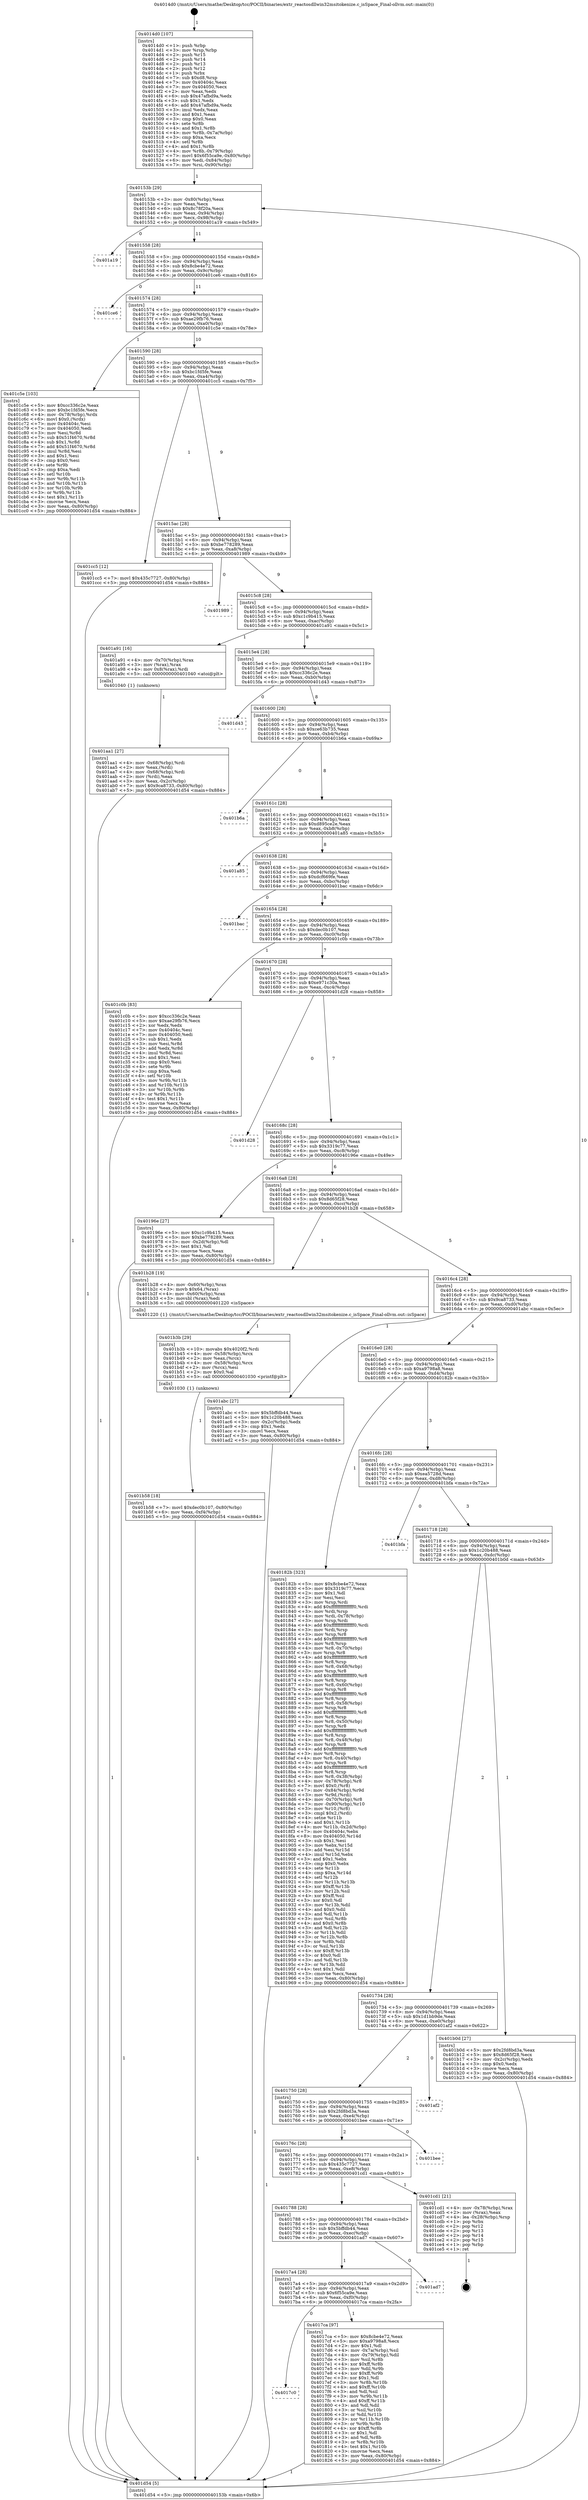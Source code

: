 digraph "0x4014d0" {
  label = "0x4014d0 (/mnt/c/Users/mathe/Desktop/tcc/POCII/binaries/extr_reactosdllwin32msitokenize.c_isSpace_Final-ollvm.out::main(0))"
  labelloc = "t"
  node[shape=record]

  Entry [label="",width=0.3,height=0.3,shape=circle,fillcolor=black,style=filled]
  "0x40153b" [label="{
     0x40153b [29]\l
     | [instrs]\l
     &nbsp;&nbsp;0x40153b \<+3\>: mov -0x80(%rbp),%eax\l
     &nbsp;&nbsp;0x40153e \<+2\>: mov %eax,%ecx\l
     &nbsp;&nbsp;0x401540 \<+6\>: sub $0x8c78f20a,%ecx\l
     &nbsp;&nbsp;0x401546 \<+6\>: mov %eax,-0x94(%rbp)\l
     &nbsp;&nbsp;0x40154c \<+6\>: mov %ecx,-0x98(%rbp)\l
     &nbsp;&nbsp;0x401552 \<+6\>: je 0000000000401a19 \<main+0x549\>\l
  }"]
  "0x401a19" [label="{
     0x401a19\l
  }", style=dashed]
  "0x401558" [label="{
     0x401558 [28]\l
     | [instrs]\l
     &nbsp;&nbsp;0x401558 \<+5\>: jmp 000000000040155d \<main+0x8d\>\l
     &nbsp;&nbsp;0x40155d \<+6\>: mov -0x94(%rbp),%eax\l
     &nbsp;&nbsp;0x401563 \<+5\>: sub $0x8cbe4e72,%eax\l
     &nbsp;&nbsp;0x401568 \<+6\>: mov %eax,-0x9c(%rbp)\l
     &nbsp;&nbsp;0x40156e \<+6\>: je 0000000000401ce6 \<main+0x816\>\l
  }"]
  Exit [label="",width=0.3,height=0.3,shape=circle,fillcolor=black,style=filled,peripheries=2]
  "0x401ce6" [label="{
     0x401ce6\l
  }", style=dashed]
  "0x401574" [label="{
     0x401574 [28]\l
     | [instrs]\l
     &nbsp;&nbsp;0x401574 \<+5\>: jmp 0000000000401579 \<main+0xa9\>\l
     &nbsp;&nbsp;0x401579 \<+6\>: mov -0x94(%rbp),%eax\l
     &nbsp;&nbsp;0x40157f \<+5\>: sub $0xae29fb76,%eax\l
     &nbsp;&nbsp;0x401584 \<+6\>: mov %eax,-0xa0(%rbp)\l
     &nbsp;&nbsp;0x40158a \<+6\>: je 0000000000401c5e \<main+0x78e\>\l
  }"]
  "0x401b58" [label="{
     0x401b58 [18]\l
     | [instrs]\l
     &nbsp;&nbsp;0x401b58 \<+7\>: movl $0xdec0b107,-0x80(%rbp)\l
     &nbsp;&nbsp;0x401b5f \<+6\>: mov %eax,-0xf4(%rbp)\l
     &nbsp;&nbsp;0x401b65 \<+5\>: jmp 0000000000401d54 \<main+0x884\>\l
  }"]
  "0x401c5e" [label="{
     0x401c5e [103]\l
     | [instrs]\l
     &nbsp;&nbsp;0x401c5e \<+5\>: mov $0xcc336c2e,%eax\l
     &nbsp;&nbsp;0x401c63 \<+5\>: mov $0xbc1fd5fe,%ecx\l
     &nbsp;&nbsp;0x401c68 \<+4\>: mov -0x78(%rbp),%rdx\l
     &nbsp;&nbsp;0x401c6c \<+6\>: movl $0x0,(%rdx)\l
     &nbsp;&nbsp;0x401c72 \<+7\>: mov 0x40404c,%esi\l
     &nbsp;&nbsp;0x401c79 \<+7\>: mov 0x404050,%edi\l
     &nbsp;&nbsp;0x401c80 \<+3\>: mov %esi,%r8d\l
     &nbsp;&nbsp;0x401c83 \<+7\>: sub $0x51f4670,%r8d\l
     &nbsp;&nbsp;0x401c8a \<+4\>: sub $0x1,%r8d\l
     &nbsp;&nbsp;0x401c8e \<+7\>: add $0x51f4670,%r8d\l
     &nbsp;&nbsp;0x401c95 \<+4\>: imul %r8d,%esi\l
     &nbsp;&nbsp;0x401c99 \<+3\>: and $0x1,%esi\l
     &nbsp;&nbsp;0x401c9c \<+3\>: cmp $0x0,%esi\l
     &nbsp;&nbsp;0x401c9f \<+4\>: sete %r9b\l
     &nbsp;&nbsp;0x401ca3 \<+3\>: cmp $0xa,%edi\l
     &nbsp;&nbsp;0x401ca6 \<+4\>: setl %r10b\l
     &nbsp;&nbsp;0x401caa \<+3\>: mov %r9b,%r11b\l
     &nbsp;&nbsp;0x401cad \<+3\>: and %r10b,%r11b\l
     &nbsp;&nbsp;0x401cb0 \<+3\>: xor %r10b,%r9b\l
     &nbsp;&nbsp;0x401cb3 \<+3\>: or %r9b,%r11b\l
     &nbsp;&nbsp;0x401cb6 \<+4\>: test $0x1,%r11b\l
     &nbsp;&nbsp;0x401cba \<+3\>: cmovne %ecx,%eax\l
     &nbsp;&nbsp;0x401cbd \<+3\>: mov %eax,-0x80(%rbp)\l
     &nbsp;&nbsp;0x401cc0 \<+5\>: jmp 0000000000401d54 \<main+0x884\>\l
  }"]
  "0x401590" [label="{
     0x401590 [28]\l
     | [instrs]\l
     &nbsp;&nbsp;0x401590 \<+5\>: jmp 0000000000401595 \<main+0xc5\>\l
     &nbsp;&nbsp;0x401595 \<+6\>: mov -0x94(%rbp),%eax\l
     &nbsp;&nbsp;0x40159b \<+5\>: sub $0xbc1fd5fe,%eax\l
     &nbsp;&nbsp;0x4015a0 \<+6\>: mov %eax,-0xa4(%rbp)\l
     &nbsp;&nbsp;0x4015a6 \<+6\>: je 0000000000401cc5 \<main+0x7f5\>\l
  }"]
  "0x401b3b" [label="{
     0x401b3b [29]\l
     | [instrs]\l
     &nbsp;&nbsp;0x401b3b \<+10\>: movabs $0x4020f2,%rdi\l
     &nbsp;&nbsp;0x401b45 \<+4\>: mov -0x58(%rbp),%rcx\l
     &nbsp;&nbsp;0x401b49 \<+2\>: mov %eax,(%rcx)\l
     &nbsp;&nbsp;0x401b4b \<+4\>: mov -0x58(%rbp),%rcx\l
     &nbsp;&nbsp;0x401b4f \<+2\>: mov (%rcx),%esi\l
     &nbsp;&nbsp;0x401b51 \<+2\>: mov $0x0,%al\l
     &nbsp;&nbsp;0x401b53 \<+5\>: call 0000000000401030 \<printf@plt\>\l
     | [calls]\l
     &nbsp;&nbsp;0x401030 \{1\} (unknown)\l
  }"]
  "0x401cc5" [label="{
     0x401cc5 [12]\l
     | [instrs]\l
     &nbsp;&nbsp;0x401cc5 \<+7\>: movl $0x435c7727,-0x80(%rbp)\l
     &nbsp;&nbsp;0x401ccc \<+5\>: jmp 0000000000401d54 \<main+0x884\>\l
  }"]
  "0x4015ac" [label="{
     0x4015ac [28]\l
     | [instrs]\l
     &nbsp;&nbsp;0x4015ac \<+5\>: jmp 00000000004015b1 \<main+0xe1\>\l
     &nbsp;&nbsp;0x4015b1 \<+6\>: mov -0x94(%rbp),%eax\l
     &nbsp;&nbsp;0x4015b7 \<+5\>: sub $0xbe778289,%eax\l
     &nbsp;&nbsp;0x4015bc \<+6\>: mov %eax,-0xa8(%rbp)\l
     &nbsp;&nbsp;0x4015c2 \<+6\>: je 0000000000401989 \<main+0x4b9\>\l
  }"]
  "0x401aa1" [label="{
     0x401aa1 [27]\l
     | [instrs]\l
     &nbsp;&nbsp;0x401aa1 \<+4\>: mov -0x68(%rbp),%rdi\l
     &nbsp;&nbsp;0x401aa5 \<+2\>: mov %eax,(%rdi)\l
     &nbsp;&nbsp;0x401aa7 \<+4\>: mov -0x68(%rbp),%rdi\l
     &nbsp;&nbsp;0x401aab \<+2\>: mov (%rdi),%eax\l
     &nbsp;&nbsp;0x401aad \<+3\>: mov %eax,-0x2c(%rbp)\l
     &nbsp;&nbsp;0x401ab0 \<+7\>: movl $0x9ca8733,-0x80(%rbp)\l
     &nbsp;&nbsp;0x401ab7 \<+5\>: jmp 0000000000401d54 \<main+0x884\>\l
  }"]
  "0x401989" [label="{
     0x401989\l
  }", style=dashed]
  "0x4015c8" [label="{
     0x4015c8 [28]\l
     | [instrs]\l
     &nbsp;&nbsp;0x4015c8 \<+5\>: jmp 00000000004015cd \<main+0xfd\>\l
     &nbsp;&nbsp;0x4015cd \<+6\>: mov -0x94(%rbp),%eax\l
     &nbsp;&nbsp;0x4015d3 \<+5\>: sub $0xc1c9b415,%eax\l
     &nbsp;&nbsp;0x4015d8 \<+6\>: mov %eax,-0xac(%rbp)\l
     &nbsp;&nbsp;0x4015de \<+6\>: je 0000000000401a91 \<main+0x5c1\>\l
  }"]
  "0x4014d0" [label="{
     0x4014d0 [107]\l
     | [instrs]\l
     &nbsp;&nbsp;0x4014d0 \<+1\>: push %rbp\l
     &nbsp;&nbsp;0x4014d1 \<+3\>: mov %rsp,%rbp\l
     &nbsp;&nbsp;0x4014d4 \<+2\>: push %r15\l
     &nbsp;&nbsp;0x4014d6 \<+2\>: push %r14\l
     &nbsp;&nbsp;0x4014d8 \<+2\>: push %r13\l
     &nbsp;&nbsp;0x4014da \<+2\>: push %r12\l
     &nbsp;&nbsp;0x4014dc \<+1\>: push %rbx\l
     &nbsp;&nbsp;0x4014dd \<+7\>: sub $0xd8,%rsp\l
     &nbsp;&nbsp;0x4014e4 \<+7\>: mov 0x40404c,%eax\l
     &nbsp;&nbsp;0x4014eb \<+7\>: mov 0x404050,%ecx\l
     &nbsp;&nbsp;0x4014f2 \<+2\>: mov %eax,%edx\l
     &nbsp;&nbsp;0x4014f4 \<+6\>: sub $0x47afbd9a,%edx\l
     &nbsp;&nbsp;0x4014fa \<+3\>: sub $0x1,%edx\l
     &nbsp;&nbsp;0x4014fd \<+6\>: add $0x47afbd9a,%edx\l
     &nbsp;&nbsp;0x401503 \<+3\>: imul %edx,%eax\l
     &nbsp;&nbsp;0x401506 \<+3\>: and $0x1,%eax\l
     &nbsp;&nbsp;0x401509 \<+3\>: cmp $0x0,%eax\l
     &nbsp;&nbsp;0x40150c \<+4\>: sete %r8b\l
     &nbsp;&nbsp;0x401510 \<+4\>: and $0x1,%r8b\l
     &nbsp;&nbsp;0x401514 \<+4\>: mov %r8b,-0x7a(%rbp)\l
     &nbsp;&nbsp;0x401518 \<+3\>: cmp $0xa,%ecx\l
     &nbsp;&nbsp;0x40151b \<+4\>: setl %r8b\l
     &nbsp;&nbsp;0x40151f \<+4\>: and $0x1,%r8b\l
     &nbsp;&nbsp;0x401523 \<+4\>: mov %r8b,-0x79(%rbp)\l
     &nbsp;&nbsp;0x401527 \<+7\>: movl $0x6f55ca9e,-0x80(%rbp)\l
     &nbsp;&nbsp;0x40152e \<+6\>: mov %edi,-0x84(%rbp)\l
     &nbsp;&nbsp;0x401534 \<+7\>: mov %rsi,-0x90(%rbp)\l
  }"]
  "0x401a91" [label="{
     0x401a91 [16]\l
     | [instrs]\l
     &nbsp;&nbsp;0x401a91 \<+4\>: mov -0x70(%rbp),%rax\l
     &nbsp;&nbsp;0x401a95 \<+3\>: mov (%rax),%rax\l
     &nbsp;&nbsp;0x401a98 \<+4\>: mov 0x8(%rax),%rdi\l
     &nbsp;&nbsp;0x401a9c \<+5\>: call 0000000000401040 \<atoi@plt\>\l
     | [calls]\l
     &nbsp;&nbsp;0x401040 \{1\} (unknown)\l
  }"]
  "0x4015e4" [label="{
     0x4015e4 [28]\l
     | [instrs]\l
     &nbsp;&nbsp;0x4015e4 \<+5\>: jmp 00000000004015e9 \<main+0x119\>\l
     &nbsp;&nbsp;0x4015e9 \<+6\>: mov -0x94(%rbp),%eax\l
     &nbsp;&nbsp;0x4015ef \<+5\>: sub $0xcc336c2e,%eax\l
     &nbsp;&nbsp;0x4015f4 \<+6\>: mov %eax,-0xb0(%rbp)\l
     &nbsp;&nbsp;0x4015fa \<+6\>: je 0000000000401d43 \<main+0x873\>\l
  }"]
  "0x401d54" [label="{
     0x401d54 [5]\l
     | [instrs]\l
     &nbsp;&nbsp;0x401d54 \<+5\>: jmp 000000000040153b \<main+0x6b\>\l
  }"]
  "0x401d43" [label="{
     0x401d43\l
  }", style=dashed]
  "0x401600" [label="{
     0x401600 [28]\l
     | [instrs]\l
     &nbsp;&nbsp;0x401600 \<+5\>: jmp 0000000000401605 \<main+0x135\>\l
     &nbsp;&nbsp;0x401605 \<+6\>: mov -0x94(%rbp),%eax\l
     &nbsp;&nbsp;0x40160b \<+5\>: sub $0xce63b735,%eax\l
     &nbsp;&nbsp;0x401610 \<+6\>: mov %eax,-0xb4(%rbp)\l
     &nbsp;&nbsp;0x401616 \<+6\>: je 0000000000401b6a \<main+0x69a\>\l
  }"]
  "0x4017c0" [label="{
     0x4017c0\l
  }", style=dashed]
  "0x401b6a" [label="{
     0x401b6a\l
  }", style=dashed]
  "0x40161c" [label="{
     0x40161c [28]\l
     | [instrs]\l
     &nbsp;&nbsp;0x40161c \<+5\>: jmp 0000000000401621 \<main+0x151\>\l
     &nbsp;&nbsp;0x401621 \<+6\>: mov -0x94(%rbp),%eax\l
     &nbsp;&nbsp;0x401627 \<+5\>: sub $0xd895ce2e,%eax\l
     &nbsp;&nbsp;0x40162c \<+6\>: mov %eax,-0xb8(%rbp)\l
     &nbsp;&nbsp;0x401632 \<+6\>: je 0000000000401a85 \<main+0x5b5\>\l
  }"]
  "0x4017ca" [label="{
     0x4017ca [97]\l
     | [instrs]\l
     &nbsp;&nbsp;0x4017ca \<+5\>: mov $0x8cbe4e72,%eax\l
     &nbsp;&nbsp;0x4017cf \<+5\>: mov $0xa9798a8,%ecx\l
     &nbsp;&nbsp;0x4017d4 \<+2\>: mov $0x1,%dl\l
     &nbsp;&nbsp;0x4017d6 \<+4\>: mov -0x7a(%rbp),%sil\l
     &nbsp;&nbsp;0x4017da \<+4\>: mov -0x79(%rbp),%dil\l
     &nbsp;&nbsp;0x4017de \<+3\>: mov %sil,%r8b\l
     &nbsp;&nbsp;0x4017e1 \<+4\>: xor $0xff,%r8b\l
     &nbsp;&nbsp;0x4017e5 \<+3\>: mov %dil,%r9b\l
     &nbsp;&nbsp;0x4017e8 \<+4\>: xor $0xff,%r9b\l
     &nbsp;&nbsp;0x4017ec \<+3\>: xor $0x1,%dl\l
     &nbsp;&nbsp;0x4017ef \<+3\>: mov %r8b,%r10b\l
     &nbsp;&nbsp;0x4017f2 \<+4\>: and $0xff,%r10b\l
     &nbsp;&nbsp;0x4017f6 \<+3\>: and %dl,%sil\l
     &nbsp;&nbsp;0x4017f9 \<+3\>: mov %r9b,%r11b\l
     &nbsp;&nbsp;0x4017fc \<+4\>: and $0xff,%r11b\l
     &nbsp;&nbsp;0x401800 \<+3\>: and %dl,%dil\l
     &nbsp;&nbsp;0x401803 \<+3\>: or %sil,%r10b\l
     &nbsp;&nbsp;0x401806 \<+3\>: or %dil,%r11b\l
     &nbsp;&nbsp;0x401809 \<+3\>: xor %r11b,%r10b\l
     &nbsp;&nbsp;0x40180c \<+3\>: or %r9b,%r8b\l
     &nbsp;&nbsp;0x40180f \<+4\>: xor $0xff,%r8b\l
     &nbsp;&nbsp;0x401813 \<+3\>: or $0x1,%dl\l
     &nbsp;&nbsp;0x401816 \<+3\>: and %dl,%r8b\l
     &nbsp;&nbsp;0x401819 \<+3\>: or %r8b,%r10b\l
     &nbsp;&nbsp;0x40181c \<+4\>: test $0x1,%r10b\l
     &nbsp;&nbsp;0x401820 \<+3\>: cmovne %ecx,%eax\l
     &nbsp;&nbsp;0x401823 \<+3\>: mov %eax,-0x80(%rbp)\l
     &nbsp;&nbsp;0x401826 \<+5\>: jmp 0000000000401d54 \<main+0x884\>\l
  }"]
  "0x401a85" [label="{
     0x401a85\l
  }", style=dashed]
  "0x401638" [label="{
     0x401638 [28]\l
     | [instrs]\l
     &nbsp;&nbsp;0x401638 \<+5\>: jmp 000000000040163d \<main+0x16d\>\l
     &nbsp;&nbsp;0x40163d \<+6\>: mov -0x94(%rbp),%eax\l
     &nbsp;&nbsp;0x401643 \<+5\>: sub $0xdcf669fe,%eax\l
     &nbsp;&nbsp;0x401648 \<+6\>: mov %eax,-0xbc(%rbp)\l
     &nbsp;&nbsp;0x40164e \<+6\>: je 0000000000401bac \<main+0x6dc\>\l
  }"]
  "0x4017a4" [label="{
     0x4017a4 [28]\l
     | [instrs]\l
     &nbsp;&nbsp;0x4017a4 \<+5\>: jmp 00000000004017a9 \<main+0x2d9\>\l
     &nbsp;&nbsp;0x4017a9 \<+6\>: mov -0x94(%rbp),%eax\l
     &nbsp;&nbsp;0x4017af \<+5\>: sub $0x6f55ca9e,%eax\l
     &nbsp;&nbsp;0x4017b4 \<+6\>: mov %eax,-0xf0(%rbp)\l
     &nbsp;&nbsp;0x4017ba \<+6\>: je 00000000004017ca \<main+0x2fa\>\l
  }"]
  "0x401bac" [label="{
     0x401bac\l
  }", style=dashed]
  "0x401654" [label="{
     0x401654 [28]\l
     | [instrs]\l
     &nbsp;&nbsp;0x401654 \<+5\>: jmp 0000000000401659 \<main+0x189\>\l
     &nbsp;&nbsp;0x401659 \<+6\>: mov -0x94(%rbp),%eax\l
     &nbsp;&nbsp;0x40165f \<+5\>: sub $0xdec0b107,%eax\l
     &nbsp;&nbsp;0x401664 \<+6\>: mov %eax,-0xc0(%rbp)\l
     &nbsp;&nbsp;0x40166a \<+6\>: je 0000000000401c0b \<main+0x73b\>\l
  }"]
  "0x401ad7" [label="{
     0x401ad7\l
  }", style=dashed]
  "0x401c0b" [label="{
     0x401c0b [83]\l
     | [instrs]\l
     &nbsp;&nbsp;0x401c0b \<+5\>: mov $0xcc336c2e,%eax\l
     &nbsp;&nbsp;0x401c10 \<+5\>: mov $0xae29fb76,%ecx\l
     &nbsp;&nbsp;0x401c15 \<+2\>: xor %edx,%edx\l
     &nbsp;&nbsp;0x401c17 \<+7\>: mov 0x40404c,%esi\l
     &nbsp;&nbsp;0x401c1e \<+7\>: mov 0x404050,%edi\l
     &nbsp;&nbsp;0x401c25 \<+3\>: sub $0x1,%edx\l
     &nbsp;&nbsp;0x401c28 \<+3\>: mov %esi,%r8d\l
     &nbsp;&nbsp;0x401c2b \<+3\>: add %edx,%r8d\l
     &nbsp;&nbsp;0x401c2e \<+4\>: imul %r8d,%esi\l
     &nbsp;&nbsp;0x401c32 \<+3\>: and $0x1,%esi\l
     &nbsp;&nbsp;0x401c35 \<+3\>: cmp $0x0,%esi\l
     &nbsp;&nbsp;0x401c38 \<+4\>: sete %r9b\l
     &nbsp;&nbsp;0x401c3c \<+3\>: cmp $0xa,%edi\l
     &nbsp;&nbsp;0x401c3f \<+4\>: setl %r10b\l
     &nbsp;&nbsp;0x401c43 \<+3\>: mov %r9b,%r11b\l
     &nbsp;&nbsp;0x401c46 \<+3\>: and %r10b,%r11b\l
     &nbsp;&nbsp;0x401c49 \<+3\>: xor %r10b,%r9b\l
     &nbsp;&nbsp;0x401c4c \<+3\>: or %r9b,%r11b\l
     &nbsp;&nbsp;0x401c4f \<+4\>: test $0x1,%r11b\l
     &nbsp;&nbsp;0x401c53 \<+3\>: cmovne %ecx,%eax\l
     &nbsp;&nbsp;0x401c56 \<+3\>: mov %eax,-0x80(%rbp)\l
     &nbsp;&nbsp;0x401c59 \<+5\>: jmp 0000000000401d54 \<main+0x884\>\l
  }"]
  "0x401670" [label="{
     0x401670 [28]\l
     | [instrs]\l
     &nbsp;&nbsp;0x401670 \<+5\>: jmp 0000000000401675 \<main+0x1a5\>\l
     &nbsp;&nbsp;0x401675 \<+6\>: mov -0x94(%rbp),%eax\l
     &nbsp;&nbsp;0x40167b \<+5\>: sub $0xe971c30a,%eax\l
     &nbsp;&nbsp;0x401680 \<+6\>: mov %eax,-0xc4(%rbp)\l
     &nbsp;&nbsp;0x401686 \<+6\>: je 0000000000401d28 \<main+0x858\>\l
  }"]
  "0x401788" [label="{
     0x401788 [28]\l
     | [instrs]\l
     &nbsp;&nbsp;0x401788 \<+5\>: jmp 000000000040178d \<main+0x2bd\>\l
     &nbsp;&nbsp;0x40178d \<+6\>: mov -0x94(%rbp),%eax\l
     &nbsp;&nbsp;0x401793 \<+5\>: sub $0x5bffdb44,%eax\l
     &nbsp;&nbsp;0x401798 \<+6\>: mov %eax,-0xec(%rbp)\l
     &nbsp;&nbsp;0x40179e \<+6\>: je 0000000000401ad7 \<main+0x607\>\l
  }"]
  "0x401d28" [label="{
     0x401d28\l
  }", style=dashed]
  "0x40168c" [label="{
     0x40168c [28]\l
     | [instrs]\l
     &nbsp;&nbsp;0x40168c \<+5\>: jmp 0000000000401691 \<main+0x1c1\>\l
     &nbsp;&nbsp;0x401691 \<+6\>: mov -0x94(%rbp),%eax\l
     &nbsp;&nbsp;0x401697 \<+5\>: sub $0x3319c77,%eax\l
     &nbsp;&nbsp;0x40169c \<+6\>: mov %eax,-0xc8(%rbp)\l
     &nbsp;&nbsp;0x4016a2 \<+6\>: je 000000000040196e \<main+0x49e\>\l
  }"]
  "0x401cd1" [label="{
     0x401cd1 [21]\l
     | [instrs]\l
     &nbsp;&nbsp;0x401cd1 \<+4\>: mov -0x78(%rbp),%rax\l
     &nbsp;&nbsp;0x401cd5 \<+2\>: mov (%rax),%eax\l
     &nbsp;&nbsp;0x401cd7 \<+4\>: lea -0x28(%rbp),%rsp\l
     &nbsp;&nbsp;0x401cdb \<+1\>: pop %rbx\l
     &nbsp;&nbsp;0x401cdc \<+2\>: pop %r12\l
     &nbsp;&nbsp;0x401cde \<+2\>: pop %r13\l
     &nbsp;&nbsp;0x401ce0 \<+2\>: pop %r14\l
     &nbsp;&nbsp;0x401ce2 \<+2\>: pop %r15\l
     &nbsp;&nbsp;0x401ce4 \<+1\>: pop %rbp\l
     &nbsp;&nbsp;0x401ce5 \<+1\>: ret\l
  }"]
  "0x40196e" [label="{
     0x40196e [27]\l
     | [instrs]\l
     &nbsp;&nbsp;0x40196e \<+5\>: mov $0xc1c9b415,%eax\l
     &nbsp;&nbsp;0x401973 \<+5\>: mov $0xbe778289,%ecx\l
     &nbsp;&nbsp;0x401978 \<+3\>: mov -0x2d(%rbp),%dl\l
     &nbsp;&nbsp;0x40197b \<+3\>: test $0x1,%dl\l
     &nbsp;&nbsp;0x40197e \<+3\>: cmovne %ecx,%eax\l
     &nbsp;&nbsp;0x401981 \<+3\>: mov %eax,-0x80(%rbp)\l
     &nbsp;&nbsp;0x401984 \<+5\>: jmp 0000000000401d54 \<main+0x884\>\l
  }"]
  "0x4016a8" [label="{
     0x4016a8 [28]\l
     | [instrs]\l
     &nbsp;&nbsp;0x4016a8 \<+5\>: jmp 00000000004016ad \<main+0x1dd\>\l
     &nbsp;&nbsp;0x4016ad \<+6\>: mov -0x94(%rbp),%eax\l
     &nbsp;&nbsp;0x4016b3 \<+5\>: sub $0x8d65f28,%eax\l
     &nbsp;&nbsp;0x4016b8 \<+6\>: mov %eax,-0xcc(%rbp)\l
     &nbsp;&nbsp;0x4016be \<+6\>: je 0000000000401b28 \<main+0x658\>\l
  }"]
  "0x40176c" [label="{
     0x40176c [28]\l
     | [instrs]\l
     &nbsp;&nbsp;0x40176c \<+5\>: jmp 0000000000401771 \<main+0x2a1\>\l
     &nbsp;&nbsp;0x401771 \<+6\>: mov -0x94(%rbp),%eax\l
     &nbsp;&nbsp;0x401777 \<+5\>: sub $0x435c7727,%eax\l
     &nbsp;&nbsp;0x40177c \<+6\>: mov %eax,-0xe8(%rbp)\l
     &nbsp;&nbsp;0x401782 \<+6\>: je 0000000000401cd1 \<main+0x801\>\l
  }"]
  "0x401b28" [label="{
     0x401b28 [19]\l
     | [instrs]\l
     &nbsp;&nbsp;0x401b28 \<+4\>: mov -0x60(%rbp),%rax\l
     &nbsp;&nbsp;0x401b2c \<+3\>: movb $0x64,(%rax)\l
     &nbsp;&nbsp;0x401b2f \<+4\>: mov -0x60(%rbp),%rax\l
     &nbsp;&nbsp;0x401b33 \<+3\>: movsbl (%rax),%edi\l
     &nbsp;&nbsp;0x401b36 \<+5\>: call 0000000000401220 \<isSpace\>\l
     | [calls]\l
     &nbsp;&nbsp;0x401220 \{1\} (/mnt/c/Users/mathe/Desktop/tcc/POCII/binaries/extr_reactosdllwin32msitokenize.c_isSpace_Final-ollvm.out::isSpace)\l
  }"]
  "0x4016c4" [label="{
     0x4016c4 [28]\l
     | [instrs]\l
     &nbsp;&nbsp;0x4016c4 \<+5\>: jmp 00000000004016c9 \<main+0x1f9\>\l
     &nbsp;&nbsp;0x4016c9 \<+6\>: mov -0x94(%rbp),%eax\l
     &nbsp;&nbsp;0x4016cf \<+5\>: sub $0x9ca8733,%eax\l
     &nbsp;&nbsp;0x4016d4 \<+6\>: mov %eax,-0xd0(%rbp)\l
     &nbsp;&nbsp;0x4016da \<+6\>: je 0000000000401abc \<main+0x5ec\>\l
  }"]
  "0x401bee" [label="{
     0x401bee\l
  }", style=dashed]
  "0x401abc" [label="{
     0x401abc [27]\l
     | [instrs]\l
     &nbsp;&nbsp;0x401abc \<+5\>: mov $0x5bffdb44,%eax\l
     &nbsp;&nbsp;0x401ac1 \<+5\>: mov $0x1c20b488,%ecx\l
     &nbsp;&nbsp;0x401ac6 \<+3\>: mov -0x2c(%rbp),%edx\l
     &nbsp;&nbsp;0x401ac9 \<+3\>: cmp $0x1,%edx\l
     &nbsp;&nbsp;0x401acc \<+3\>: cmovl %ecx,%eax\l
     &nbsp;&nbsp;0x401acf \<+3\>: mov %eax,-0x80(%rbp)\l
     &nbsp;&nbsp;0x401ad2 \<+5\>: jmp 0000000000401d54 \<main+0x884\>\l
  }"]
  "0x4016e0" [label="{
     0x4016e0 [28]\l
     | [instrs]\l
     &nbsp;&nbsp;0x4016e0 \<+5\>: jmp 00000000004016e5 \<main+0x215\>\l
     &nbsp;&nbsp;0x4016e5 \<+6\>: mov -0x94(%rbp),%eax\l
     &nbsp;&nbsp;0x4016eb \<+5\>: sub $0xa9798a8,%eax\l
     &nbsp;&nbsp;0x4016f0 \<+6\>: mov %eax,-0xd4(%rbp)\l
     &nbsp;&nbsp;0x4016f6 \<+6\>: je 000000000040182b \<main+0x35b\>\l
  }"]
  "0x401750" [label="{
     0x401750 [28]\l
     | [instrs]\l
     &nbsp;&nbsp;0x401750 \<+5\>: jmp 0000000000401755 \<main+0x285\>\l
     &nbsp;&nbsp;0x401755 \<+6\>: mov -0x94(%rbp),%eax\l
     &nbsp;&nbsp;0x40175b \<+5\>: sub $0x2fd8bd3a,%eax\l
     &nbsp;&nbsp;0x401760 \<+6\>: mov %eax,-0xe4(%rbp)\l
     &nbsp;&nbsp;0x401766 \<+6\>: je 0000000000401bee \<main+0x71e\>\l
  }"]
  "0x40182b" [label="{
     0x40182b [323]\l
     | [instrs]\l
     &nbsp;&nbsp;0x40182b \<+5\>: mov $0x8cbe4e72,%eax\l
     &nbsp;&nbsp;0x401830 \<+5\>: mov $0x3319c77,%ecx\l
     &nbsp;&nbsp;0x401835 \<+2\>: mov $0x1,%dl\l
     &nbsp;&nbsp;0x401837 \<+2\>: xor %esi,%esi\l
     &nbsp;&nbsp;0x401839 \<+3\>: mov %rsp,%rdi\l
     &nbsp;&nbsp;0x40183c \<+4\>: add $0xfffffffffffffff0,%rdi\l
     &nbsp;&nbsp;0x401840 \<+3\>: mov %rdi,%rsp\l
     &nbsp;&nbsp;0x401843 \<+4\>: mov %rdi,-0x78(%rbp)\l
     &nbsp;&nbsp;0x401847 \<+3\>: mov %rsp,%rdi\l
     &nbsp;&nbsp;0x40184a \<+4\>: add $0xfffffffffffffff0,%rdi\l
     &nbsp;&nbsp;0x40184e \<+3\>: mov %rdi,%rsp\l
     &nbsp;&nbsp;0x401851 \<+3\>: mov %rsp,%r8\l
     &nbsp;&nbsp;0x401854 \<+4\>: add $0xfffffffffffffff0,%r8\l
     &nbsp;&nbsp;0x401858 \<+3\>: mov %r8,%rsp\l
     &nbsp;&nbsp;0x40185b \<+4\>: mov %r8,-0x70(%rbp)\l
     &nbsp;&nbsp;0x40185f \<+3\>: mov %rsp,%r8\l
     &nbsp;&nbsp;0x401862 \<+4\>: add $0xfffffffffffffff0,%r8\l
     &nbsp;&nbsp;0x401866 \<+3\>: mov %r8,%rsp\l
     &nbsp;&nbsp;0x401869 \<+4\>: mov %r8,-0x68(%rbp)\l
     &nbsp;&nbsp;0x40186d \<+3\>: mov %rsp,%r8\l
     &nbsp;&nbsp;0x401870 \<+4\>: add $0xfffffffffffffff0,%r8\l
     &nbsp;&nbsp;0x401874 \<+3\>: mov %r8,%rsp\l
     &nbsp;&nbsp;0x401877 \<+4\>: mov %r8,-0x60(%rbp)\l
     &nbsp;&nbsp;0x40187b \<+3\>: mov %rsp,%r8\l
     &nbsp;&nbsp;0x40187e \<+4\>: add $0xfffffffffffffff0,%r8\l
     &nbsp;&nbsp;0x401882 \<+3\>: mov %r8,%rsp\l
     &nbsp;&nbsp;0x401885 \<+4\>: mov %r8,-0x58(%rbp)\l
     &nbsp;&nbsp;0x401889 \<+3\>: mov %rsp,%r8\l
     &nbsp;&nbsp;0x40188c \<+4\>: add $0xfffffffffffffff0,%r8\l
     &nbsp;&nbsp;0x401890 \<+3\>: mov %r8,%rsp\l
     &nbsp;&nbsp;0x401893 \<+4\>: mov %r8,-0x50(%rbp)\l
     &nbsp;&nbsp;0x401897 \<+3\>: mov %rsp,%r8\l
     &nbsp;&nbsp;0x40189a \<+4\>: add $0xfffffffffffffff0,%r8\l
     &nbsp;&nbsp;0x40189e \<+3\>: mov %r8,%rsp\l
     &nbsp;&nbsp;0x4018a1 \<+4\>: mov %r8,-0x48(%rbp)\l
     &nbsp;&nbsp;0x4018a5 \<+3\>: mov %rsp,%r8\l
     &nbsp;&nbsp;0x4018a8 \<+4\>: add $0xfffffffffffffff0,%r8\l
     &nbsp;&nbsp;0x4018ac \<+3\>: mov %r8,%rsp\l
     &nbsp;&nbsp;0x4018af \<+4\>: mov %r8,-0x40(%rbp)\l
     &nbsp;&nbsp;0x4018b3 \<+3\>: mov %rsp,%r8\l
     &nbsp;&nbsp;0x4018b6 \<+4\>: add $0xfffffffffffffff0,%r8\l
     &nbsp;&nbsp;0x4018ba \<+3\>: mov %r8,%rsp\l
     &nbsp;&nbsp;0x4018bd \<+4\>: mov %r8,-0x38(%rbp)\l
     &nbsp;&nbsp;0x4018c1 \<+4\>: mov -0x78(%rbp),%r8\l
     &nbsp;&nbsp;0x4018c5 \<+7\>: movl $0x0,(%r8)\l
     &nbsp;&nbsp;0x4018cc \<+7\>: mov -0x84(%rbp),%r9d\l
     &nbsp;&nbsp;0x4018d3 \<+3\>: mov %r9d,(%rdi)\l
     &nbsp;&nbsp;0x4018d6 \<+4\>: mov -0x70(%rbp),%r8\l
     &nbsp;&nbsp;0x4018da \<+7\>: mov -0x90(%rbp),%r10\l
     &nbsp;&nbsp;0x4018e1 \<+3\>: mov %r10,(%r8)\l
     &nbsp;&nbsp;0x4018e4 \<+3\>: cmpl $0x2,(%rdi)\l
     &nbsp;&nbsp;0x4018e7 \<+4\>: setne %r11b\l
     &nbsp;&nbsp;0x4018eb \<+4\>: and $0x1,%r11b\l
     &nbsp;&nbsp;0x4018ef \<+4\>: mov %r11b,-0x2d(%rbp)\l
     &nbsp;&nbsp;0x4018f3 \<+7\>: mov 0x40404c,%ebx\l
     &nbsp;&nbsp;0x4018fa \<+8\>: mov 0x404050,%r14d\l
     &nbsp;&nbsp;0x401902 \<+3\>: sub $0x1,%esi\l
     &nbsp;&nbsp;0x401905 \<+3\>: mov %ebx,%r15d\l
     &nbsp;&nbsp;0x401908 \<+3\>: add %esi,%r15d\l
     &nbsp;&nbsp;0x40190b \<+4\>: imul %r15d,%ebx\l
     &nbsp;&nbsp;0x40190f \<+3\>: and $0x1,%ebx\l
     &nbsp;&nbsp;0x401912 \<+3\>: cmp $0x0,%ebx\l
     &nbsp;&nbsp;0x401915 \<+4\>: sete %r11b\l
     &nbsp;&nbsp;0x401919 \<+4\>: cmp $0xa,%r14d\l
     &nbsp;&nbsp;0x40191d \<+4\>: setl %r12b\l
     &nbsp;&nbsp;0x401921 \<+3\>: mov %r11b,%r13b\l
     &nbsp;&nbsp;0x401924 \<+4\>: xor $0xff,%r13b\l
     &nbsp;&nbsp;0x401928 \<+3\>: mov %r12b,%sil\l
     &nbsp;&nbsp;0x40192b \<+4\>: xor $0xff,%sil\l
     &nbsp;&nbsp;0x40192f \<+3\>: xor $0x0,%dl\l
     &nbsp;&nbsp;0x401932 \<+3\>: mov %r13b,%dil\l
     &nbsp;&nbsp;0x401935 \<+4\>: and $0x0,%dil\l
     &nbsp;&nbsp;0x401939 \<+3\>: and %dl,%r11b\l
     &nbsp;&nbsp;0x40193c \<+3\>: mov %sil,%r8b\l
     &nbsp;&nbsp;0x40193f \<+4\>: and $0x0,%r8b\l
     &nbsp;&nbsp;0x401943 \<+3\>: and %dl,%r12b\l
     &nbsp;&nbsp;0x401946 \<+3\>: or %r11b,%dil\l
     &nbsp;&nbsp;0x401949 \<+3\>: or %r12b,%r8b\l
     &nbsp;&nbsp;0x40194c \<+3\>: xor %r8b,%dil\l
     &nbsp;&nbsp;0x40194f \<+3\>: or %sil,%r13b\l
     &nbsp;&nbsp;0x401952 \<+4\>: xor $0xff,%r13b\l
     &nbsp;&nbsp;0x401956 \<+3\>: or $0x0,%dl\l
     &nbsp;&nbsp;0x401959 \<+3\>: and %dl,%r13b\l
     &nbsp;&nbsp;0x40195c \<+3\>: or %r13b,%dil\l
     &nbsp;&nbsp;0x40195f \<+4\>: test $0x1,%dil\l
     &nbsp;&nbsp;0x401963 \<+3\>: cmovne %ecx,%eax\l
     &nbsp;&nbsp;0x401966 \<+3\>: mov %eax,-0x80(%rbp)\l
     &nbsp;&nbsp;0x401969 \<+5\>: jmp 0000000000401d54 \<main+0x884\>\l
  }"]
  "0x4016fc" [label="{
     0x4016fc [28]\l
     | [instrs]\l
     &nbsp;&nbsp;0x4016fc \<+5\>: jmp 0000000000401701 \<main+0x231\>\l
     &nbsp;&nbsp;0x401701 \<+6\>: mov -0x94(%rbp),%eax\l
     &nbsp;&nbsp;0x401707 \<+5\>: sub $0xea5728d,%eax\l
     &nbsp;&nbsp;0x40170c \<+6\>: mov %eax,-0xd8(%rbp)\l
     &nbsp;&nbsp;0x401712 \<+6\>: je 0000000000401bfa \<main+0x72a\>\l
  }"]
  "0x401af2" [label="{
     0x401af2\l
  }", style=dashed]
  "0x401bfa" [label="{
     0x401bfa\l
  }", style=dashed]
  "0x401718" [label="{
     0x401718 [28]\l
     | [instrs]\l
     &nbsp;&nbsp;0x401718 \<+5\>: jmp 000000000040171d \<main+0x24d\>\l
     &nbsp;&nbsp;0x40171d \<+6\>: mov -0x94(%rbp),%eax\l
     &nbsp;&nbsp;0x401723 \<+5\>: sub $0x1c20b488,%eax\l
     &nbsp;&nbsp;0x401728 \<+6\>: mov %eax,-0xdc(%rbp)\l
     &nbsp;&nbsp;0x40172e \<+6\>: je 0000000000401b0d \<main+0x63d\>\l
  }"]
  "0x401734" [label="{
     0x401734 [28]\l
     | [instrs]\l
     &nbsp;&nbsp;0x401734 \<+5\>: jmp 0000000000401739 \<main+0x269\>\l
     &nbsp;&nbsp;0x401739 \<+6\>: mov -0x94(%rbp),%eax\l
     &nbsp;&nbsp;0x40173f \<+5\>: sub $0x1d1bb9de,%eax\l
     &nbsp;&nbsp;0x401744 \<+6\>: mov %eax,-0xe0(%rbp)\l
     &nbsp;&nbsp;0x40174a \<+6\>: je 0000000000401af2 \<main+0x622\>\l
  }"]
  "0x401b0d" [label="{
     0x401b0d [27]\l
     | [instrs]\l
     &nbsp;&nbsp;0x401b0d \<+5\>: mov $0x2fd8bd3a,%eax\l
     &nbsp;&nbsp;0x401b12 \<+5\>: mov $0x8d65f28,%ecx\l
     &nbsp;&nbsp;0x401b17 \<+3\>: mov -0x2c(%rbp),%edx\l
     &nbsp;&nbsp;0x401b1a \<+3\>: cmp $0x0,%edx\l
     &nbsp;&nbsp;0x401b1d \<+3\>: cmove %ecx,%eax\l
     &nbsp;&nbsp;0x401b20 \<+3\>: mov %eax,-0x80(%rbp)\l
     &nbsp;&nbsp;0x401b23 \<+5\>: jmp 0000000000401d54 \<main+0x884\>\l
  }"]
  Entry -> "0x4014d0" [label=" 1"]
  "0x40153b" -> "0x401a19" [label=" 0"]
  "0x40153b" -> "0x401558" [label=" 11"]
  "0x401cd1" -> Exit [label=" 1"]
  "0x401558" -> "0x401ce6" [label=" 0"]
  "0x401558" -> "0x401574" [label=" 11"]
  "0x401cc5" -> "0x401d54" [label=" 1"]
  "0x401574" -> "0x401c5e" [label=" 1"]
  "0x401574" -> "0x401590" [label=" 10"]
  "0x401c5e" -> "0x401d54" [label=" 1"]
  "0x401590" -> "0x401cc5" [label=" 1"]
  "0x401590" -> "0x4015ac" [label=" 9"]
  "0x401c0b" -> "0x401d54" [label=" 1"]
  "0x4015ac" -> "0x401989" [label=" 0"]
  "0x4015ac" -> "0x4015c8" [label=" 9"]
  "0x401b58" -> "0x401d54" [label=" 1"]
  "0x4015c8" -> "0x401a91" [label=" 1"]
  "0x4015c8" -> "0x4015e4" [label=" 8"]
  "0x401b28" -> "0x401b3b" [label=" 1"]
  "0x4015e4" -> "0x401d43" [label=" 0"]
  "0x4015e4" -> "0x401600" [label=" 8"]
  "0x401b0d" -> "0x401d54" [label=" 1"]
  "0x401600" -> "0x401b6a" [label=" 0"]
  "0x401600" -> "0x40161c" [label=" 8"]
  "0x401abc" -> "0x401d54" [label=" 1"]
  "0x40161c" -> "0x401a85" [label=" 0"]
  "0x40161c" -> "0x401638" [label=" 8"]
  "0x401aa1" -> "0x401d54" [label=" 1"]
  "0x401638" -> "0x401bac" [label=" 0"]
  "0x401638" -> "0x401654" [label=" 8"]
  "0x40196e" -> "0x401d54" [label=" 1"]
  "0x401654" -> "0x401c0b" [label=" 1"]
  "0x401654" -> "0x401670" [label=" 7"]
  "0x40182b" -> "0x401d54" [label=" 1"]
  "0x401670" -> "0x401d28" [label=" 0"]
  "0x401670" -> "0x40168c" [label=" 7"]
  "0x401d54" -> "0x40153b" [label=" 10"]
  "0x40168c" -> "0x40196e" [label=" 1"]
  "0x40168c" -> "0x4016a8" [label=" 6"]
  "0x4014d0" -> "0x40153b" [label=" 1"]
  "0x4016a8" -> "0x401b28" [label=" 1"]
  "0x4016a8" -> "0x4016c4" [label=" 5"]
  "0x4017a4" -> "0x4017c0" [label=" 0"]
  "0x4016c4" -> "0x401abc" [label=" 1"]
  "0x4016c4" -> "0x4016e0" [label=" 4"]
  "0x4017a4" -> "0x4017ca" [label=" 1"]
  "0x4016e0" -> "0x40182b" [label=" 1"]
  "0x4016e0" -> "0x4016fc" [label=" 3"]
  "0x401788" -> "0x4017a4" [label=" 1"]
  "0x4016fc" -> "0x401bfa" [label=" 0"]
  "0x4016fc" -> "0x401718" [label=" 3"]
  "0x401788" -> "0x401ad7" [label=" 0"]
  "0x401718" -> "0x401b0d" [label=" 1"]
  "0x401718" -> "0x401734" [label=" 2"]
  "0x401b3b" -> "0x401b58" [label=" 1"]
  "0x401734" -> "0x401af2" [label=" 0"]
  "0x401734" -> "0x401750" [label=" 2"]
  "0x401a91" -> "0x401aa1" [label=" 1"]
  "0x401750" -> "0x401bee" [label=" 0"]
  "0x401750" -> "0x40176c" [label=" 2"]
  "0x4017ca" -> "0x401d54" [label=" 1"]
  "0x40176c" -> "0x401cd1" [label=" 1"]
  "0x40176c" -> "0x401788" [label=" 1"]
}
